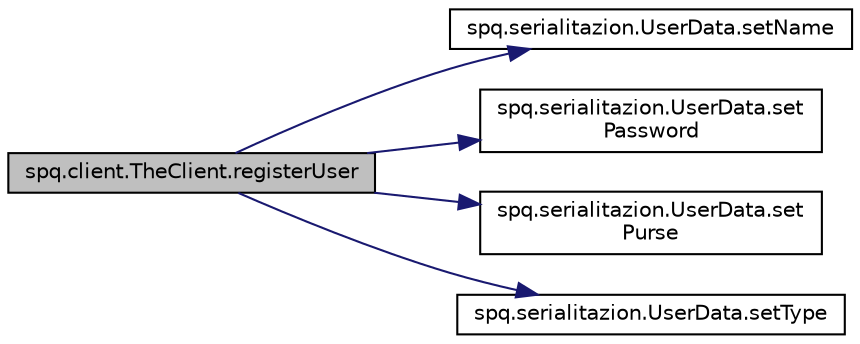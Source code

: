 digraph "spq.client.TheClient.registerUser"
{
 // LATEX_PDF_SIZE
  edge [fontname="Helvetica",fontsize="10",labelfontname="Helvetica",labelfontsize="10"];
  node [fontname="Helvetica",fontsize="10",shape=record];
  rankdir="LR";
  Node1 [label="spq.client.TheClient.registerUser",height=0.2,width=0.4,color="black", fillcolor="grey75", style="filled", fontcolor="black",tooltip=" "];
  Node1 -> Node2 [color="midnightblue",fontsize="10",style="solid",fontname="Helvetica"];
  Node2 [label="spq.serialitazion.UserData.setName",height=0.2,width=0.4,color="black", fillcolor="white", style="filled",URL="$classspq_1_1serialitazion_1_1_user_data.html#ad3367a8303a09273808ce0c03b730a2e",tooltip=" "];
  Node1 -> Node3 [color="midnightblue",fontsize="10",style="solid",fontname="Helvetica"];
  Node3 [label="spq.serialitazion.UserData.set\lPassword",height=0.2,width=0.4,color="black", fillcolor="white", style="filled",URL="$classspq_1_1serialitazion_1_1_user_data.html#ae12c1e4a9befbc28955a64b623c9afa3",tooltip=" "];
  Node1 -> Node4 [color="midnightblue",fontsize="10",style="solid",fontname="Helvetica"];
  Node4 [label="spq.serialitazion.UserData.set\lPurse",height=0.2,width=0.4,color="black", fillcolor="white", style="filled",URL="$classspq_1_1serialitazion_1_1_user_data.html#a4c35c1e1cf9297ce97a9193afdd301df",tooltip=" "];
  Node1 -> Node5 [color="midnightblue",fontsize="10",style="solid",fontname="Helvetica"];
  Node5 [label="spq.serialitazion.UserData.setType",height=0.2,width=0.4,color="black", fillcolor="white", style="filled",URL="$classspq_1_1serialitazion_1_1_user_data.html#ad18d1a51bb1c5b2e1b7bd12b1e90f597",tooltip=" "];
}
